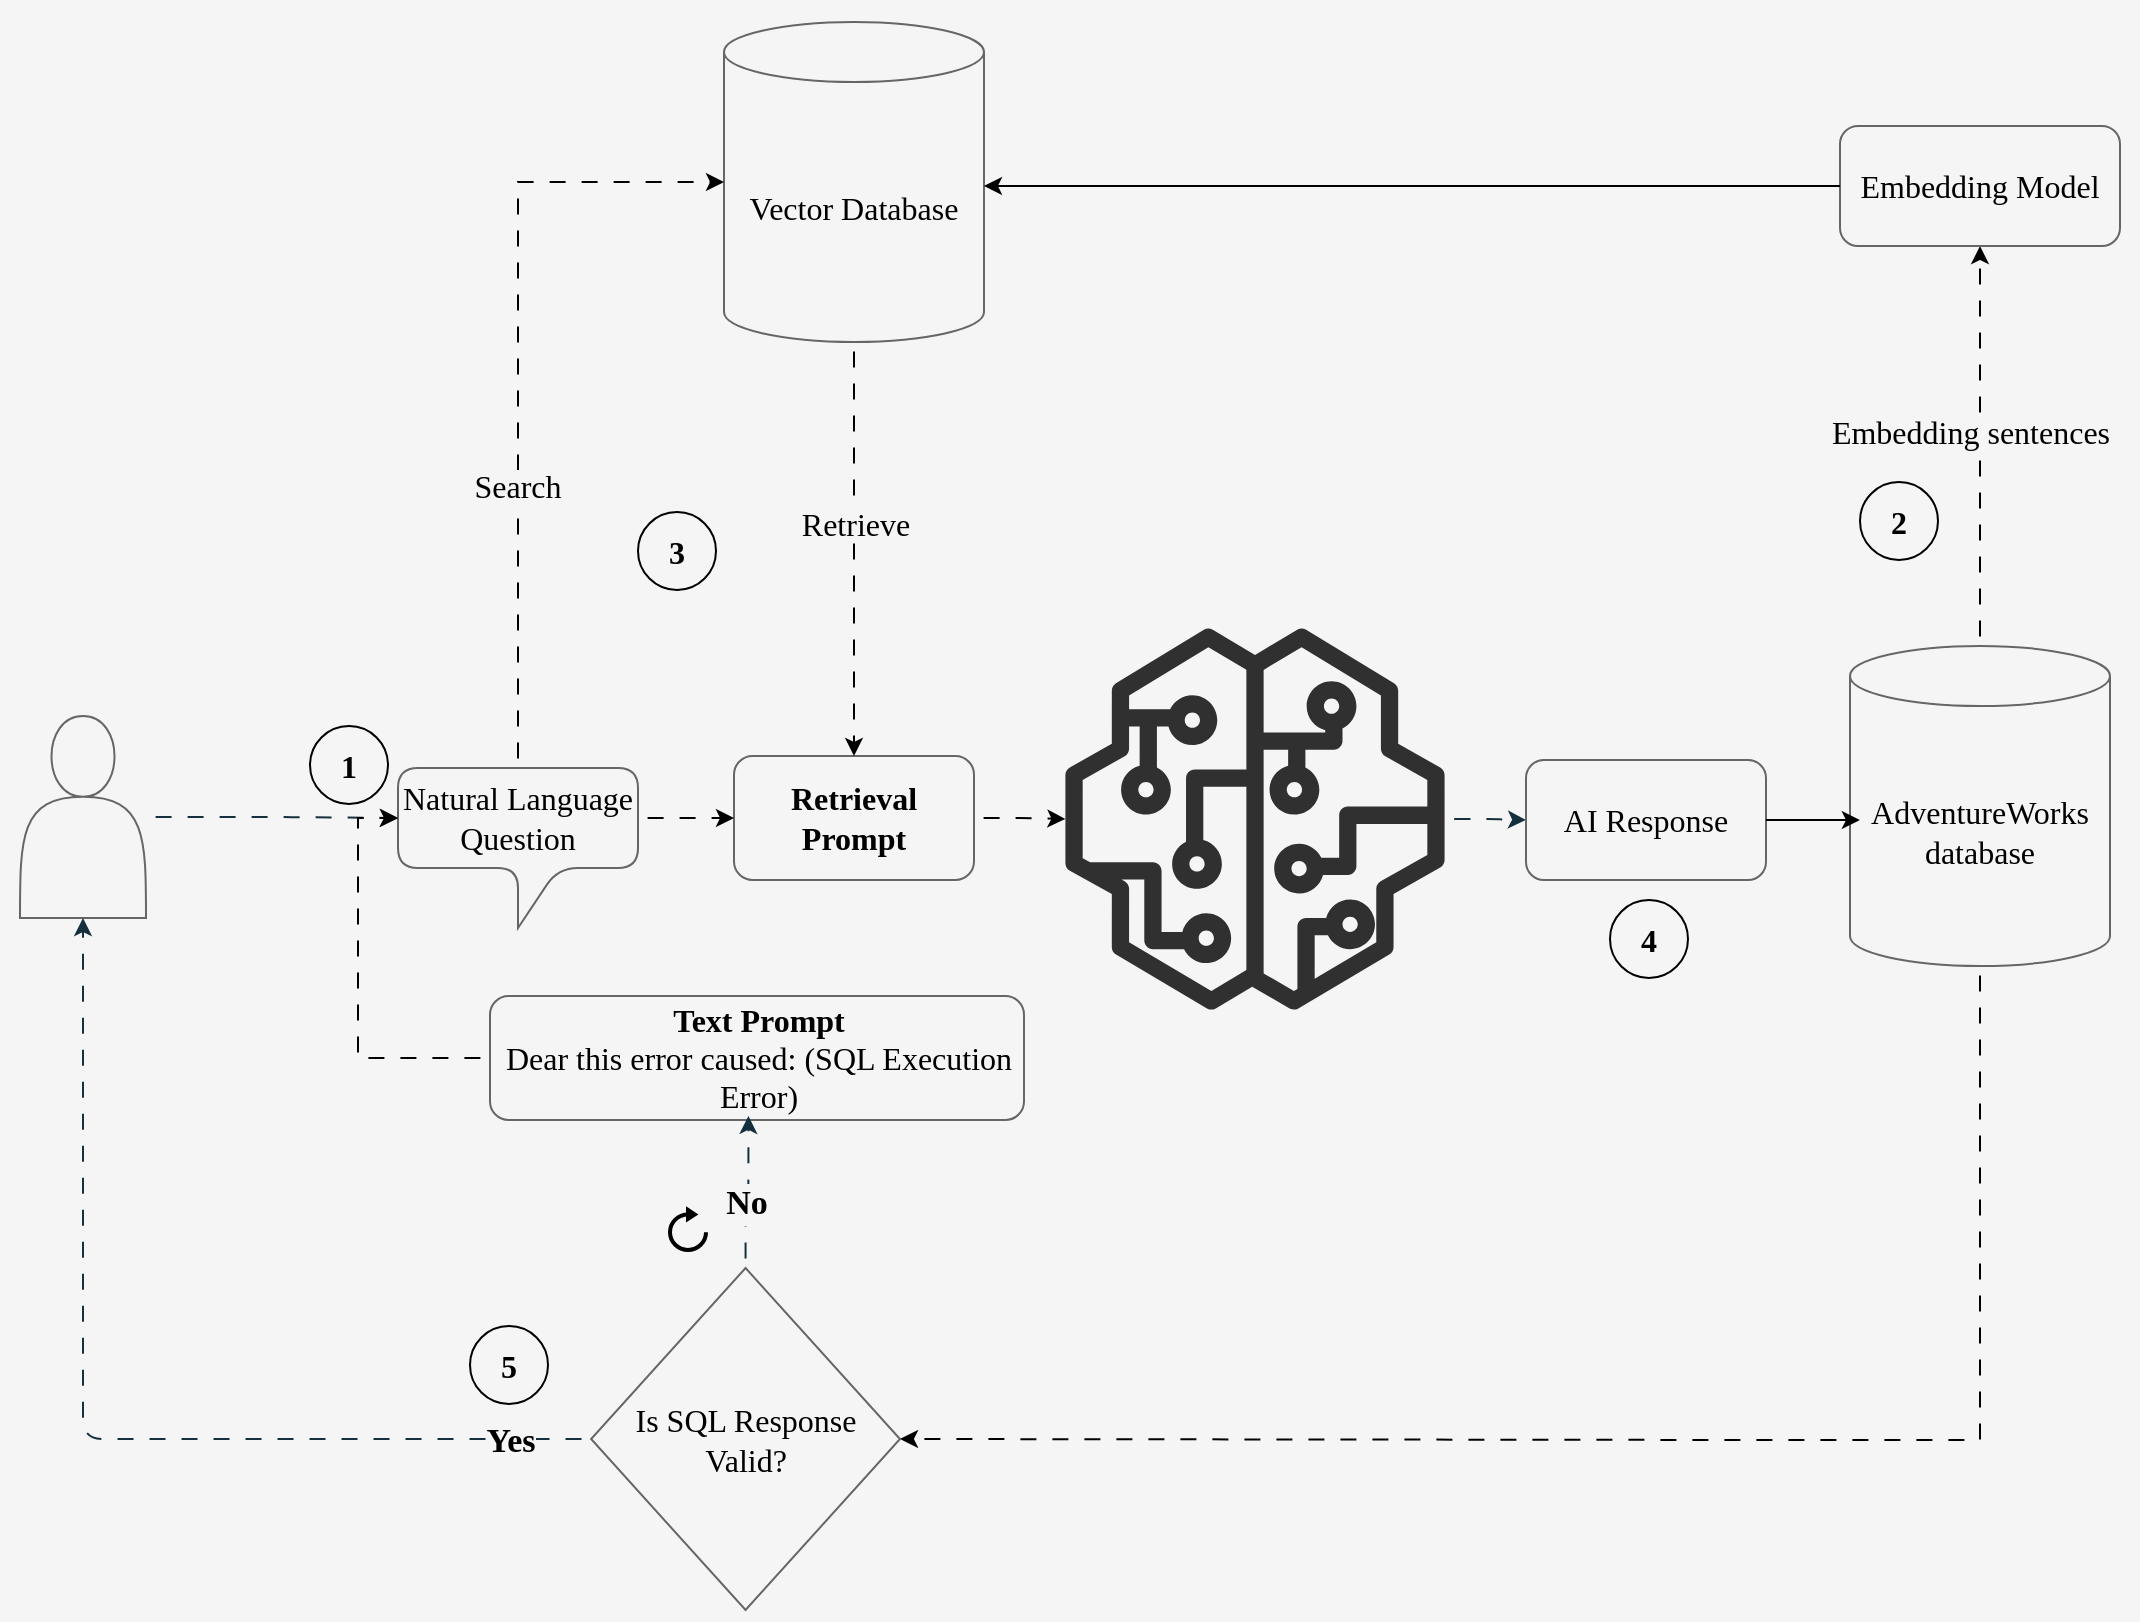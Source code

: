 <mxfile version="24.8.3">
  <diagram name="Page-1" id="phpY0PiwbWY8yiqKqMT3">
    <mxGraphModel dx="1394" dy="678" grid="1" gridSize="10" guides="1" tooltips="1" connect="1" arrows="1" fold="1" page="1" pageScale="1" pageWidth="10" pageHeight="10" background="#F5F5F5" math="0" shadow="0">
      <root>
        <object label="" id="0">
          <mxCell />
        </object>
        <mxCell id="1" parent="0" />
        <mxCell id="QJCUVT_Qi9WIZqhnE9zr-63" value="" style="rounded=0;whiteSpace=wrap;html=1;strokeColor=none;fontColor=#143642;fillColor=#F5F5F5;dashed=1;dashPattern=1 2;fontFamily=Kalam;fontSource=https%3A%2F%2Ffonts.googleapis.com%2Fcss%3Ffamily%3DKalam;glass=0;" parent="1" vertex="1">
          <mxGeometry x="40" y="140" width="1069" height="810" as="geometry" />
        </mxCell>
        <mxCell id="QJCUVT_Qi9WIZqhnE9zr-21" style="edgeStyle=orthogonalEdgeStyle;rounded=1;orthogonalLoop=1;jettySize=auto;html=1;labelBackgroundColor=none;strokeColor=#14303E;fontColor=default;curved=0;flowAnimation=1;" parent="1" source="QJCUVT_Qi9WIZqhnE9zr-1" target="QJCUVT_Qi9WIZqhnE9zr-20" edge="1">
          <mxGeometry relative="1" as="geometry" />
        </mxCell>
        <mxCell id="QJCUVT_Qi9WIZqhnE9zr-1" value="" style="outlineConnect=0;fillColor=#303030;strokeColor=#F5F5F5;dashed=0;verticalLabelPosition=bottom;verticalAlign=top;align=center;html=1;fontSize=12;fontStyle=0;aspect=fixed;pointerEvents=1;shape=mxgraph.aws4.sagemaker_model;labelBackgroundColor=none;fontColor=#ffffff;" parent="1" vertex="1">
          <mxGeometry x="572" y="454" width="191" height="191" as="geometry" />
        </mxCell>
        <mxCell id="Pw2KTIG-sZEXzVzJHal3-21" style="edgeStyle=orthogonalEdgeStyle;rounded=0;orthogonalLoop=1;jettySize=auto;html=1;entryX=0.5;entryY=1;entryDx=0;entryDy=0;flowAnimation=1;" edge="1" parent="1" source="QJCUVT_Qi9WIZqhnE9zr-13" target="Pw2KTIG-sZEXzVzJHal3-19">
          <mxGeometry relative="1" as="geometry" />
        </mxCell>
        <mxCell id="Pw2KTIG-sZEXzVzJHal3-29" style="edgeStyle=orthogonalEdgeStyle;rounded=0;orthogonalLoop=1;jettySize=auto;html=1;entryX=1;entryY=0.5;entryDx=0;entryDy=0;flowAnimation=1;" edge="1" parent="1" source="QJCUVT_Qi9WIZqhnE9zr-13" target="QJCUVT_Qi9WIZqhnE9zr-24">
          <mxGeometry relative="1" as="geometry">
            <Array as="points">
              <mxPoint x="1030" y="860" />
              <mxPoint x="920" y="860" />
            </Array>
          </mxGeometry>
        </mxCell>
        <mxCell id="QJCUVT_Qi9WIZqhnE9zr-13" value="&lt;span style=&quot;font-size: 16px;&quot;&gt;AdventureWorks database&lt;/span&gt;" style="shape=cylinder3;whiteSpace=wrap;html=1;boundedLbl=1;backgroundOutline=1;size=15;labelBackgroundColor=none;fillColor=#f5f5f5;strokeColor=#666666;verticalAlign=middle;fontFamily=Kalam;fontSource=https%3A%2F%2Ffonts.googleapis.com%2Fcss%3Ffamily%3DKalam;fontStyle=0;fontSize=16;fontColor=#000000;" parent="1" vertex="1">
          <mxGeometry x="965" y="463" width="130" height="160" as="geometry" />
        </mxCell>
        <mxCell id="QJCUVT_Qi9WIZqhnE9zr-14" value="" style="shape=actor;whiteSpace=wrap;html=1;labelBackgroundColor=none;fillColor=#f5f5f5;strokeColor=#666666;fontColor=#333333;" parent="1" vertex="1">
          <mxGeometry x="50" y="498" width="63" height="101" as="geometry" />
        </mxCell>
        <mxCell id="QJCUVT_Qi9WIZqhnE9zr-16" value="Natural Language Question" style="shape=callout;whiteSpace=wrap;html=1;perimeter=calloutPerimeter;rounded=1;labelBackgroundColor=none;fillColor=#f5f5f5;strokeColor=#666666;verticalAlign=middle;fontFamily=Kalam;fontSource=https%3A%2F%2Ffonts.googleapis.com%2Fcss%3Ffamily%3DKalam;fontStyle=0;fontSize=16;fontColor=#000000;" parent="1" vertex="1">
          <mxGeometry x="239" y="524" width="120" height="80" as="geometry" />
        </mxCell>
        <mxCell id="QJCUVT_Qi9WIZqhnE9zr-18" style="edgeStyle=orthogonalEdgeStyle;rounded=1;orthogonalLoop=1;jettySize=auto;html=1;entryX=0;entryY=0;entryDx=0;entryDy=25;entryPerimeter=0;labelBackgroundColor=none;strokeColor=#14303E;fontColor=default;curved=0;flowAnimation=1;" parent="1" source="QJCUVT_Qi9WIZqhnE9zr-14" target="QJCUVT_Qi9WIZqhnE9zr-16" edge="1">
          <mxGeometry relative="1" as="geometry" />
        </mxCell>
        <mxCell id="QJCUVT_Qi9WIZqhnE9zr-20" value="&lt;span style=&quot;font-size: 16px;&quot;&gt;AI Response&lt;/span&gt;" style="rounded=1;whiteSpace=wrap;html=1;fillColor=#f5f5f5;labelBackgroundColor=none;strokeColor=#666666;verticalAlign=middle;fontFamily=Kalam;fontSource=https%3A%2F%2Ffonts.googleapis.com%2Fcss%3Ffamily%3DKalam;fontStyle=0;fontSize=16;fontColor=#000000;" parent="1" vertex="1">
          <mxGeometry x="803" y="520" width="120" height="60" as="geometry" />
        </mxCell>
        <mxCell id="QJCUVT_Qi9WIZqhnE9zr-29" style="edgeStyle=orthogonalEdgeStyle;rounded=1;orthogonalLoop=1;jettySize=auto;html=1;entryX=0.5;entryY=1;entryDx=0;entryDy=0;exitX=0;exitY=0.5;exitDx=0;exitDy=0;labelBackgroundColor=none;strokeColor=#14303E;fontColor=default;curved=0;flowAnimation=1;" parent="1" source="QJCUVT_Qi9WIZqhnE9zr-24" target="QJCUVT_Qi9WIZqhnE9zr-14" edge="1">
          <mxGeometry relative="1" as="geometry">
            <mxPoint x="537" y="776" as="sourcePoint" />
          </mxGeometry>
        </mxCell>
        <mxCell id="QJCUVT_Qi9WIZqhnE9zr-36" value="&lt;b style=&quot;font-size: 17px;&quot;&gt;Yes&lt;/b&gt;" style="edgeLabel;html=1;align=center;verticalAlign=middle;resizable=0;points=[];strokeColor=#0F8B8D;fontColor=#000000;fillColor=#FAE5C7;fontFamily=Kalam;fontSource=https%3A%2F%2Ffonts.googleapis.com%2Fcss%3Ffamily%3DKalam;fontSize=17;labelBackgroundColor=#F5F5F5;" parent="QJCUVT_Qi9WIZqhnE9zr-29" vertex="1" connectable="0">
          <mxGeometry x="-0.884" y="1" relative="1" as="geometry">
            <mxPoint x="-11" as="offset" />
          </mxGeometry>
        </mxCell>
        <mxCell id="QJCUVT_Qi9WIZqhnE9zr-24" value="Is SQL Response Valid?" style="rhombus;whiteSpace=wrap;html=1;fillColor=#f5f5f5;align=center;labelBackgroundColor=none;strokeColor=#666666;verticalAlign=middle;fontFamily=Kalam;fontSource=https%3A%2F%2Ffonts.googleapis.com%2Fcss%3Ffamily%3DKalam;fontStyle=0;fontColor=#000000;fontSize=16;" parent="1" vertex="1">
          <mxGeometry x="335.56" y="774" width="154.44" height="171" as="geometry" />
        </mxCell>
        <mxCell id="QJCUVT_Qi9WIZqhnE9zr-26" value="&lt;div style=&quot;text-align: center; font-size: 16px;&quot;&gt;&lt;span style=&quot;background-color: initial; font-size: 16px;&quot;&gt;&lt;span style=&quot;font-size: 16px;&quot;&gt;&lt;b style=&quot;font-size: 16px;&quot;&gt;Text Prompt&lt;/b&gt;&lt;/span&gt;&lt;/span&gt;&lt;/div&gt;&lt;div style=&quot;text-align: center;&quot;&gt;&lt;span style=&quot;background-color: initial; text-align: left;&quot;&gt;Dear this error caused:&lt;/span&gt;&lt;span style=&quot;font-size: 16px; background-color: initial;&quot;&gt;&amp;nbsp;(&lt;/span&gt;&lt;span style=&quot;font-size: 16px; background-color: initial;&quot;&gt;&lt;span style=&quot;font-size: 16px;&quot;&gt;SQL Execution Error&lt;/span&gt;)&lt;/span&gt;&lt;/div&gt;" style="rounded=1;whiteSpace=wrap;html=1;fillColor=#f5f5f5;align=left;labelBackgroundColor=none;strokeColor=#666666;verticalAlign=middle;fontFamily=Kalam;fontSource=https%3A%2F%2Ffonts.googleapis.com%2Fcss%3Ffamily%3DKalam;fontStyle=0;fontSize=16;fontColor=#000000;" parent="1" vertex="1">
          <mxGeometry x="285" y="638" width="267" height="62" as="geometry" />
        </mxCell>
        <mxCell id="QJCUVT_Qi9WIZqhnE9zr-42" style="edgeStyle=orthogonalEdgeStyle;rounded=1;orthogonalLoop=1;jettySize=auto;html=1;exitX=0.5;exitY=0;exitDx=0;exitDy=0;entryX=0.484;entryY=0.967;entryDx=0;entryDy=0;entryPerimeter=0;strokeColor=#14303E;fontColor=#143642;fillColor=#FAE5C7;curved=0;flowAnimation=1;" parent="1" source="QJCUVT_Qi9WIZqhnE9zr-24" target="QJCUVT_Qi9WIZqhnE9zr-26" edge="1">
          <mxGeometry relative="1" as="geometry" />
        </mxCell>
        <mxCell id="QJCUVT_Qi9WIZqhnE9zr-43" value="&lt;span style=&quot;font-size: 17px;&quot;&gt;No&lt;/span&gt;" style="edgeLabel;html=1;align=center;verticalAlign=middle;resizable=0;points=[];strokeColor=#0F8B8D;fontColor=#000000;fillColor=#FAE5C7;fontFamily=Kalam;fontSource=https%3A%2F%2Ffonts.googleapis.com%2Fcss%3Ffamily%3DKalam;fontStyle=1;fontSize=17;labelBackgroundColor=#F5F5F5;" parent="QJCUVT_Qi9WIZqhnE9zr-42" vertex="1" connectable="0">
          <mxGeometry x="-0.167" y="1" relative="1" as="geometry">
            <mxPoint x="1" as="offset" />
          </mxGeometry>
        </mxCell>
        <mxCell id="QJCUVT_Qi9WIZqhnE9zr-49" value="1" style="ellipse;whiteSpace=wrap;html=1;aspect=fixed;rotation=0;gradientColor=none;strokeColor=default;gradientDirection=east;fillColor=#F5F5F5;rounded=0;pointerEvents=0;fontFamily=Kalam;fontSize=16;fontColor=#000000;spacingTop=4;spacingBottom=4;spacingLeft=4;spacingRight=4;points=[];fontStyle=1;fontSource=https%3A%2F%2Ffonts.googleapis.com%2Fcss%3Ffamily%3DKalam;verticalAlign=middle;" parent="1" vertex="1">
          <mxGeometry x="195" y="503" width="39" height="39" as="geometry" />
        </mxCell>
        <mxCell id="QJCUVT_Qi9WIZqhnE9zr-56" value="3" style="ellipse;whiteSpace=wrap;html=1;aspect=fixed;rotation=0;gradientColor=none;strokeColor=default;gradientDirection=east;fillColor=#F5F5F5;rounded=0;pointerEvents=0;fontFamily=Kalam;fontSize=16;fontColor=#000000;spacingTop=4;spacingBottom=4;spacingLeft=4;spacingRight=4;points=[];fontStyle=1;fontSource=https%3A%2F%2Ffonts.googleapis.com%2Fcss%3Ffamily%3DKalam;verticalAlign=middle;" parent="1" vertex="1">
          <mxGeometry x="359" y="396" width="39" height="39" as="geometry" />
        </mxCell>
        <mxCell id="QJCUVT_Qi9WIZqhnE9zr-57" value="4" style="ellipse;whiteSpace=wrap;html=1;aspect=fixed;rotation=0;gradientColor=none;strokeColor=default;gradientDirection=east;fillColor=#F5F5F5;rounded=0;pointerEvents=0;fontFamily=Kalam;fontSize=16;fontColor=#000000;spacingTop=4;spacingBottom=4;spacingLeft=4;spacingRight=4;points=[];fontStyle=1;fontSource=https%3A%2F%2Ffonts.googleapis.com%2Fcss%3Ffamily%3DKalam;verticalAlign=middle;" parent="1" vertex="1">
          <mxGeometry x="845" y="590" width="39" height="39" as="geometry" />
        </mxCell>
        <mxCell id="QJCUVT_Qi9WIZqhnE9zr-58" value="" style="html=1;verticalLabelPosition=bottom;align=center;labelBackgroundColor=#ffffff;verticalAlign=top;strokeWidth=2;strokeColor=#000000;shadow=0;dashed=0;shape=mxgraph.ios7.icons.reload;fontColor=#143642;fillColor=#000000;gradientColor=none;" parent="1" vertex="1">
          <mxGeometry x="375" y="745" width="18" height="20" as="geometry" />
        </mxCell>
        <mxCell id="QJCUVT_Qi9WIZqhnE9zr-69" style="edgeStyle=orthogonalEdgeStyle;rounded=0;orthogonalLoop=1;jettySize=auto;html=1;exitX=0;exitY=0.5;exitDx=0;exitDy=0;entryX=0;entryY=0;entryDx=0;entryDy=25;entryPerimeter=0;flowAnimation=1;" parent="1" source="QJCUVT_Qi9WIZqhnE9zr-26" target="QJCUVT_Qi9WIZqhnE9zr-16" edge="1">
          <mxGeometry relative="1" as="geometry" />
        </mxCell>
        <mxCell id="Pw2KTIG-sZEXzVzJHal3-1" value="&lt;div style=&quot;&quot;&gt;&lt;div style=&quot;&quot;&gt;&lt;b style=&quot;font-size: 16px;&quot;&gt;R&lt;/b&gt;&lt;span style=&quot;background-color: initial;&quot;&gt;&lt;b&gt;etrieval Prompt&lt;/b&gt;&lt;/span&gt;&lt;/div&gt;&lt;/div&gt;" style="rounded=1;whiteSpace=wrap;html=1;fillColor=#f5f5f5;align=center;labelBackgroundColor=none;strokeColor=#666666;verticalAlign=middle;fontFamily=Kalam;fontSource=https%3A%2F%2Ffonts.googleapis.com%2Fcss%3Ffamily%3DKalam;fontStyle=0;fontSize=16;fontColor=#000000;" vertex="1" parent="1">
          <mxGeometry x="407" y="518" width="120" height="62" as="geometry" />
        </mxCell>
        <mxCell id="Pw2KTIG-sZEXzVzJHal3-51" style="edgeStyle=orthogonalEdgeStyle;rounded=0;orthogonalLoop=1;jettySize=auto;html=1;exitX=0.5;exitY=1;exitDx=0;exitDy=0;exitPerimeter=0;flowAnimation=1;" edge="1" parent="1" source="Pw2KTIG-sZEXzVzJHal3-4" target="Pw2KTIG-sZEXzVzJHal3-1">
          <mxGeometry relative="1" as="geometry" />
        </mxCell>
        <mxCell id="Pw2KTIG-sZEXzVzJHal3-4" value="&lt;span style=&quot;font-size: 16px;&quot;&gt;Vector Database&lt;/span&gt;" style="shape=cylinder3;whiteSpace=wrap;html=1;boundedLbl=1;backgroundOutline=1;size=15;labelBackgroundColor=none;fillColor=#f5f5f5;strokeColor=#666666;verticalAlign=middle;fontFamily=Kalam;fontSource=https%3A%2F%2Ffonts.googleapis.com%2Fcss%3Ffamily%3DKalam;fontStyle=0;fontSize=16;fontColor=#000000;" vertex="1" parent="1">
          <mxGeometry x="402" y="151" width="130" height="160" as="geometry" />
        </mxCell>
        <mxCell id="Pw2KTIG-sZEXzVzJHal3-9" style="edgeStyle=orthogonalEdgeStyle;rounded=0;orthogonalLoop=1;jettySize=auto;html=1;exitX=0;exitY=0;exitDx=120;exitDy=25;exitPerimeter=0;entryX=0;entryY=0.5;entryDx=0;entryDy=0;flowAnimation=1;" edge="1" parent="1" source="QJCUVT_Qi9WIZqhnE9zr-16" target="Pw2KTIG-sZEXzVzJHal3-1">
          <mxGeometry relative="1" as="geometry" />
        </mxCell>
        <mxCell id="Pw2KTIG-sZEXzVzJHal3-12" style="edgeStyle=orthogonalEdgeStyle;rounded=0;orthogonalLoop=1;jettySize=auto;html=1;exitX=1;exitY=0.5;exitDx=0;exitDy=0;flowAnimation=1;" edge="1" parent="1" source="Pw2KTIG-sZEXzVzJHal3-1" target="QJCUVT_Qi9WIZqhnE9zr-1">
          <mxGeometry relative="1" as="geometry">
            <mxPoint x="522" y="549" as="sourcePoint" />
          </mxGeometry>
        </mxCell>
        <mxCell id="Pw2KTIG-sZEXzVzJHal3-18" style="edgeStyle=orthogonalEdgeStyle;rounded=0;orthogonalLoop=1;jettySize=auto;html=1;entryX=0.038;entryY=0.544;entryDx=0;entryDy=0;entryPerimeter=0;" edge="1" parent="1" source="QJCUVT_Qi9WIZqhnE9zr-20" target="QJCUVT_Qi9WIZqhnE9zr-13">
          <mxGeometry relative="1" as="geometry" />
        </mxCell>
        <mxCell id="Pw2KTIG-sZEXzVzJHal3-19" value="&lt;span style=&quot;font-size: 16px;&quot;&gt;Embedding Model&lt;/span&gt;" style="rounded=1;whiteSpace=wrap;html=1;fillColor=#f5f5f5;labelBackgroundColor=none;strokeColor=#666666;verticalAlign=middle;fontFamily=Kalam;fontSource=https%3A%2F%2Ffonts.googleapis.com%2Fcss%3Ffamily%3DKalam;fontStyle=0;fontSize=16;fontColor=#000000;" vertex="1" parent="1">
          <mxGeometry x="960" y="203" width="140" height="60" as="geometry" />
        </mxCell>
        <mxCell id="Pw2KTIG-sZEXzVzJHal3-23" style="edgeStyle=orthogonalEdgeStyle;rounded=0;orthogonalLoop=1;jettySize=auto;html=1;exitX=0;exitY=0.5;exitDx=0;exitDy=0;entryX=1;entryY=0.375;entryDx=0;entryDy=0;entryPerimeter=0;" edge="1" parent="1" source="Pw2KTIG-sZEXzVzJHal3-19">
          <mxGeometry relative="1" as="geometry">
            <mxPoint x="532" y="233" as="targetPoint" />
          </mxGeometry>
        </mxCell>
        <mxCell id="Pw2KTIG-sZEXzVzJHal3-30" value="2" style="ellipse;whiteSpace=wrap;html=1;aspect=fixed;rotation=0;gradientColor=none;strokeColor=default;gradientDirection=east;fillColor=#F5F5F5;rounded=0;pointerEvents=0;fontFamily=Kalam;fontSize=16;fontColor=#000000;spacingTop=4;spacingBottom=4;spacingLeft=4;spacingRight=4;points=[];fontStyle=1;fontSource=https%3A%2F%2Ffonts.googleapis.com%2Fcss%3Ffamily%3DKalam;verticalAlign=middle;" vertex="1" parent="1">
          <mxGeometry x="970" y="381" width="39" height="39" as="geometry" />
        </mxCell>
        <mxCell id="Pw2KTIG-sZEXzVzJHal3-31" value="5" style="ellipse;whiteSpace=wrap;html=1;aspect=fixed;rotation=0;gradientColor=none;strokeColor=default;gradientDirection=east;fillColor=#F5F5F5;rounded=0;pointerEvents=0;fontFamily=Kalam;fontSize=16;fontColor=#000000;spacingTop=4;spacingBottom=4;spacingLeft=4;spacingRight=4;points=[];fontStyle=1;fontSource=https%3A%2F%2Ffonts.googleapis.com%2Fcss%3Ffamily%3DKalam;verticalAlign=middle;" vertex="1" parent="1">
          <mxGeometry x="275" y="803" width="39" height="39" as="geometry" />
        </mxCell>
        <mxCell id="Pw2KTIG-sZEXzVzJHal3-35" value="&lt;span style=&quot;font-family: Kalam; font-size: 16px; background-color: rgb(245, 245, 245);&quot;&gt;Embedding sentences&lt;/span&gt;" style="text;html=1;align=center;verticalAlign=middle;whiteSpace=wrap;rounded=0;rotation=0;" vertex="1" parent="1">
          <mxGeometry x="948" y="341" width="155" height="30" as="geometry" />
        </mxCell>
        <mxCell id="Pw2KTIG-sZEXzVzJHal3-48" style="edgeStyle=orthogonalEdgeStyle;rounded=0;orthogonalLoop=1;jettySize=auto;html=1;exitX=0.5;exitY=0;exitDx=0;exitDy=0;exitPerimeter=0;entryX=0;entryY=0.5;entryDx=0;entryDy=0;entryPerimeter=0;flowAnimation=1;" edge="1" parent="1" source="QJCUVT_Qi9WIZqhnE9zr-16" target="Pw2KTIG-sZEXzVzJHal3-4">
          <mxGeometry relative="1" as="geometry" />
        </mxCell>
        <mxCell id="Pw2KTIG-sZEXzVzJHal3-50" value="&lt;span style=&quot;font-family: Kalam; font-size: 16px; background-color: rgb(245, 245, 245);&quot;&gt;Search&lt;/span&gt;" style="text;html=1;align=center;verticalAlign=middle;whiteSpace=wrap;rounded=0;rotation=0;" vertex="1" parent="1">
          <mxGeometry x="263" y="368" width="72" height="30" as="geometry" />
        </mxCell>
        <mxCell id="Pw2KTIG-sZEXzVzJHal3-52" value="&lt;span style=&quot;font-family: Kalam; font-size: 16px; background-color: rgb(245, 245, 245);&quot;&gt;Retrieve&lt;/span&gt;" style="text;html=1;align=center;verticalAlign=middle;whiteSpace=wrap;rounded=0;rotation=0;" vertex="1" parent="1">
          <mxGeometry x="432" y="386.5" width="72" height="30" as="geometry" />
        </mxCell>
      </root>
    </mxGraphModel>
  </diagram>
</mxfile>
